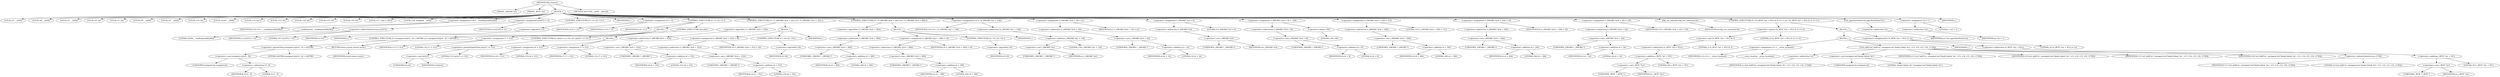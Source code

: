 digraph tftp_connect {  
"1000117" [label = "(METHOD,tftp_connect)" ]
"1000118" [label = "(PARAM,_QWORD *a1)" ]
"1000119" [label = "(PARAM,_BYTE *a2)" ]
"1000120" [label = "(BLOCK,,)" ]
"1000121" [label = "(LOCAL,v3: __int64)" ]
"1000122" [label = "(LOCAL,v4: __int64)" ]
"1000123" [label = "(LOCAL,v5: __int64)" ]
"1000124" [label = "(LOCAL,v6: int)" ]
"1000125" [label = "(LOCAL,v7: int)" ]
"1000126" [label = "(LOCAL,v8: __int64)" ]
"1000127" [label = "(LOCAL,v9: __int64)" ]
"1000128" [label = "(LOCAL,v10: int)" ]
"1000129" [label = "(LOCAL,result: __int64)" ]
"1000130" [label = "(LOCAL,v12: int *)" ]
"1000131" [label = "(LOCAL,v13: int)" ]
"1000132" [label = "(LOCAL,v14: int)" ]
"1000133" [label = "(LOCAL,v15: int)" ]
"1000134" [label = "(LOCAL,v16: int)" ]
"1000135" [label = "(LOCAL,v17: char [ 136 ])" ]
"1000136" [label = "(LOCAL,v18: unsigned __int64)" ]
"1000137" [label = "(<operator>.assignment,v18 = __readfsqword(0x28u))" ]
"1000138" [label = "(IDENTIFIER,v18,v18 = __readfsqword(0x28u))" ]
"1000139" [label = "(__readfsqword,__readfsqword(0x28u))" ]
"1000140" [label = "(LITERAL,0x28u,__readfsqword(0x28u))" ]
"1000141" [label = "(<operator>.assignment,a1[167] = v3)" ]
"1000142" [label = "(<operator>.indirectIndexAccess,a1[167])" ]
"1000143" [label = "(IDENTIFIER,a1,a1[167] = v3)" ]
"1000144" [label = "(LITERAL,167,a1[167] = v3)" ]
"1000145" [label = "(IDENTIFIER,v3,a1[167] = v3)" ]
"1000146" [label = "(CONTROL_STRUCTURE,if ( !v3 ),if ( !v3 ))" ]
"1000147" [label = "(<operator>.logicalNot,!v3)" ]
"1000148" [label = "(IDENTIFIER,v3,!v3)" ]
"1000149" [label = "(IDENTIFIER,L,)" ]
"1000150" [label = "(<operator>.assignment,v4 = v3)" ]
"1000151" [label = "(IDENTIFIER,v4,v4 = v3)" ]
"1000152" [label = "(IDENTIFIER,v3,v4 = v3)" ]
"1000153" [label = "(CONTROL_STRUCTURE,if ( v5 ),if ( v5 ))" ]
"1000154" [label = "(IDENTIFIER,v5,if ( v5 ))" ]
"1000155" [label = "(BLOCK,,)" ]
"1000156" [label = "(IDENTIFIER,L,)" ]
"1000157" [label = "(CONTROL_STRUCTURE,if ( (unsigned int)(v5 - 8) > 0xFFB0 ),if ( (unsigned int)(v5 - 8) > 0xFFB0 ))" ]
"1000158" [label = "(<operator>.greaterThan,(unsigned int)(v5 - 8) > 0xFFB0)" ]
"1000159" [label = "(<operator>.cast,(unsigned int)(v5 - 8))" ]
"1000160" [label = "(UNKNOWN,unsigned int,unsigned int)" ]
"1000161" [label = "(<operator>.subtraction,v5 - 8)" ]
"1000162" [label = "(IDENTIFIER,v5,v5 - 8)" ]
"1000163" [label = "(LITERAL,8,v5 - 8)" ]
"1000164" [label = "(LITERAL,0xFFB0,(unsigned int)(v5 - 8) > 0xFFB0)" ]
"1000165" [label = "(RETURN,return result;,return result;)" ]
"1000166" [label = "(IDENTIFIER,result,return result;)" ]
"1000167" [label = "(<operator>.assignment,v7 = 512)" ]
"1000168" [label = "(IDENTIFIER,v7,v7 = 512)" ]
"1000169" [label = "(LITERAL,512,v7 = 512)" ]
"1000170" [label = "(CONTROL_STRUCTURE,if ( (int)v5 >= 512 ),if ( (int)v5 >= 512 ))" ]
"1000171" [label = "(<operator>.greaterEqualsThan,(int)v5 >= 512)" ]
"1000172" [label = "(<operator>.cast,(int)v5)" ]
"1000173" [label = "(UNKNOWN,int,int)" ]
"1000174" [label = "(IDENTIFIER,v5,(int)v5)" ]
"1000175" [label = "(LITERAL,512,(int)v5 >= 512)" ]
"1000176" [label = "(CONTROL_STRUCTURE,else,else)" ]
"1000177" [label = "(BLOCK,,)" ]
"1000178" [label = "(<operator>.assignment,v6 = 512)" ]
"1000179" [label = "(IDENTIFIER,v6,v6 = 512)" ]
"1000180" [label = "(LITERAL,512,v6 = 512)" ]
"1000181" [label = "(<operator>.assignment,v7 = 512)" ]
"1000182" [label = "(IDENTIFIER,v7,v7 = 512)" ]
"1000183" [label = "(LITERAL,512,v7 = 512)" ]
"1000184" [label = "(CONTROL_STRUCTURE,if ( !*(_QWORD *)(v4 + 352) ),if ( !*(_QWORD *)(v4 + 352) ))" ]
"1000185" [label = "(<operator>.logicalNot,!*(_QWORD *)(v4 + 352))" ]
"1000186" [label = "(<operator>.indirection,*(_QWORD *)(v4 + 352))" ]
"1000187" [label = "(<operator>.cast,(_QWORD *)(v4 + 352))" ]
"1000188" [label = "(UNKNOWN,_QWORD *,_QWORD *)" ]
"1000189" [label = "(<operator>.addition,v4 + 352)" ]
"1000190" [label = "(IDENTIFIER,v4,v4 + 352)" ]
"1000191" [label = "(LITERAL,352,v4 + 352)" ]
"1000192" [label = "(BLOCK,,)" ]
"1000193" [label = "(<operator>.assignment,*(_QWORD *)(v4 + 352) = v8)" ]
"1000194" [label = "(<operator>.indirection,*(_QWORD *)(v4 + 352))" ]
"1000195" [label = "(<operator>.cast,(_QWORD *)(v4 + 352))" ]
"1000196" [label = "(UNKNOWN,_QWORD *,_QWORD *)" ]
"1000197" [label = "(<operator>.addition,v4 + 352)" ]
"1000198" [label = "(IDENTIFIER,v4,v4 + 352)" ]
"1000199" [label = "(LITERAL,352,v4 + 352)" ]
"1000200" [label = "(IDENTIFIER,v8,*(_QWORD *)(v4 + 352) = v8)" ]
"1000201" [label = "(CONTROL_STRUCTURE,if ( !v8 ),if ( !v8 ))" ]
"1000202" [label = "(<operator>.logicalNot,!v8)" ]
"1000203" [label = "(IDENTIFIER,v8,!v8)" ]
"1000204" [label = "(IDENTIFIER,L,)" ]
"1000205" [label = "(CONTROL_STRUCTURE,if ( !*(_QWORD *)(v4 + 360) ),if ( !*(_QWORD *)(v4 + 360) ))" ]
"1000206" [label = "(<operator>.logicalNot,!*(_QWORD *)(v4 + 360))" ]
"1000207" [label = "(<operator>.indirection,*(_QWORD *)(v4 + 360))" ]
"1000208" [label = "(<operator>.cast,(_QWORD *)(v4 + 360))" ]
"1000209" [label = "(UNKNOWN,_QWORD *,_QWORD *)" ]
"1000210" [label = "(<operator>.addition,v4 + 360)" ]
"1000211" [label = "(IDENTIFIER,v4,v4 + 360)" ]
"1000212" [label = "(LITERAL,360,v4 + 360)" ]
"1000213" [label = "(BLOCK,,)" ]
"1000214" [label = "(<operator>.assignment,*(_QWORD *)(v4 + 360) = v9)" ]
"1000215" [label = "(<operator>.indirection,*(_QWORD *)(v4 + 360))" ]
"1000216" [label = "(<operator>.cast,(_QWORD *)(v4 + 360))" ]
"1000217" [label = "(UNKNOWN,_QWORD *,_QWORD *)" ]
"1000218" [label = "(<operator>.addition,v4 + 360)" ]
"1000219" [label = "(IDENTIFIER,v4,v4 + 360)" ]
"1000220" [label = "(LITERAL,360,v4 + 360)" ]
"1000221" [label = "(IDENTIFIER,v9,*(_QWORD *)(v4 + 360) = v9)" ]
"1000222" [label = "(CONTROL_STRUCTURE,if ( !v9 ),if ( !v9 ))" ]
"1000223" [label = "(<operator>.logicalNot,!v9)" ]
"1000224" [label = "(IDENTIFIER,v9,!v9)" ]
"1000225" [label = "(IDENTIFIER,L,)" ]
"1000226" [label = "(<operator>.assignment,v10 = *((_DWORD *)a1 + 156))" ]
"1000227" [label = "(IDENTIFIER,v10,v10 = *((_DWORD *)a1 + 156))" ]
"1000228" [label = "(<operator>.indirection,*((_DWORD *)a1 + 156))" ]
"1000229" [label = "(<operator>.addition,(_DWORD *)a1 + 156)" ]
"1000230" [label = "(<operator>.cast,(_DWORD *)a1)" ]
"1000231" [label = "(UNKNOWN,_DWORD *,_DWORD *)" ]
"1000232" [label = "(IDENTIFIER,a1,(_DWORD *)a1)" ]
"1000233" [label = "(LITERAL,156,(_DWORD *)a1 + 156)" ]
"1000234" [label = "(<operator>.assignment,*(_QWORD *)(v4 + 16) = a1)" ]
"1000235" [label = "(<operator>.indirection,*(_QWORD *)(v4 + 16))" ]
"1000236" [label = "(<operator>.cast,(_QWORD *)(v4 + 16))" ]
"1000237" [label = "(UNKNOWN,_QWORD *,_QWORD *)" ]
"1000238" [label = "(<operator>.addition,v4 + 16)" ]
"1000239" [label = "(IDENTIFIER,v4,v4 + 16)" ]
"1000240" [label = "(LITERAL,16,v4 + 16)" ]
"1000241" [label = "(IDENTIFIER,a1,*(_QWORD *)(v4 + 16) = a1)" ]
"1000242" [label = "(<operator>.assignment,*(_DWORD *)v4 = 0)" ]
"1000243" [label = "(<operator>.indirection,*(_DWORD *)v4)" ]
"1000244" [label = "(<operator>.cast,(_DWORD *)v4)" ]
"1000245" [label = "(UNKNOWN,_DWORD *,_DWORD *)" ]
"1000246" [label = "(IDENTIFIER,v4,(_DWORD *)v4)" ]
"1000247" [label = "(LITERAL,0,*(_DWORD *)v4 = 0)" ]
"1000248" [label = "(<operator>.assignment,*(_DWORD *)(v4 + 8) = -100)" ]
"1000249" [label = "(<operator>.indirection,*(_DWORD *)(v4 + 8))" ]
"1000250" [label = "(<operator>.cast,(_DWORD *)(v4 + 8))" ]
"1000251" [label = "(UNKNOWN,_DWORD *,_DWORD *)" ]
"1000252" [label = "(<operator>.addition,v4 + 8)" ]
"1000253" [label = "(IDENTIFIER,v4,v4 + 8)" ]
"1000254" [label = "(LITERAL,8,v4 + 8)" ]
"1000255" [label = "(<operator>.minus,-100)" ]
"1000256" [label = "(LITERAL,100,-100)" ]
"1000257" [label = "(<operator>.assignment,*(_DWORD *)(v4 + 340) = 512)" ]
"1000258" [label = "(<operator>.indirection,*(_DWORD *)(v4 + 340))" ]
"1000259" [label = "(<operator>.cast,(_DWORD *)(v4 + 340))" ]
"1000260" [label = "(UNKNOWN,_DWORD *,_DWORD *)" ]
"1000261" [label = "(<operator>.addition,v4 + 340)" ]
"1000262" [label = "(IDENTIFIER,v4,v4 + 340)" ]
"1000263" [label = "(LITERAL,340,v4 + 340)" ]
"1000264" [label = "(LITERAL,512,*(_DWORD *)(v4 + 340) = 512)" ]
"1000265" [label = "(<operator>.assignment,*(_DWORD *)(v4 + 344) = v6)" ]
"1000266" [label = "(<operator>.indirection,*(_DWORD *)(v4 + 344))" ]
"1000267" [label = "(<operator>.cast,(_DWORD *)(v4 + 344))" ]
"1000268" [label = "(UNKNOWN,_DWORD *,_DWORD *)" ]
"1000269" [label = "(<operator>.addition,v4 + 344)" ]
"1000270" [label = "(IDENTIFIER,v4,v4 + 344)" ]
"1000271" [label = "(LITERAL,344,v4 + 344)" ]
"1000272" [label = "(IDENTIFIER,v6,*(_DWORD *)(v4 + 344) = v6)" ]
"1000273" [label = "(<operator>.assignment,*(_DWORD *)(v4 + 24) = v10)" ]
"1000274" [label = "(<operator>.indirection,*(_DWORD *)(v4 + 24))" ]
"1000275" [label = "(<operator>.cast,(_DWORD *)(v4 + 24))" ]
"1000276" [label = "(UNKNOWN,_DWORD *,_DWORD *)" ]
"1000277" [label = "(<operator>.addition,v4 + 24)" ]
"1000278" [label = "(IDENTIFIER,v4,v4 + 24)" ]
"1000279" [label = "(LITERAL,24,v4 + 24)" ]
"1000280" [label = "(IDENTIFIER,v10,*(_DWORD *)(v4 + 24) = v10)" ]
"1000281" [label = "(tftp_set_timeouts,tftp_set_timeouts(v4))" ]
"1000282" [label = "(IDENTIFIER,v4,tftp_set_timeouts(v4))" ]
"1000283" [label = "(CONTROL_STRUCTURE,if ( (*((_BYTE *)a1 + 951) & 2) == 0 ),if ( (*((_BYTE *)a1 + 951) & 2) == 0 ))" ]
"1000284" [label = "(<operator>.equals,(*((_BYTE *)a1 + 951) & 2) == 0)" ]
"1000285" [label = "(<operator>.and,*((_BYTE *)a1 + 951) & 2)" ]
"1000286" [label = "(<operator>.indirection,*((_BYTE *)a1 + 951))" ]
"1000287" [label = "(<operator>.addition,(_BYTE *)a1 + 951)" ]
"1000288" [label = "(<operator>.cast,(_BYTE *)a1)" ]
"1000289" [label = "(UNKNOWN,_BYTE *,_BYTE *)" ]
"1000290" [label = "(IDENTIFIER,a1,(_BYTE *)a1)" ]
"1000291" [label = "(LITERAL,951,(_BYTE *)a1 + 951)" ]
"1000292" [label = "(LITERAL,2,*((_BYTE *)a1 + 951) & 2)" ]
"1000293" [label = "(LITERAL,0,(*((_BYTE *)a1 + 951) & 2) == 0)" ]
"1000294" [label = "(BLOCK,,)" ]
"1000295" [label = "(BLOCK,,)" ]
"1000296" [label = "(<operator>.assignment,v12 = __errno_location())" ]
"1000297" [label = "(IDENTIFIER,v12,v12 = __errno_location())" ]
"1000298" [label = "(__errno_location,__errno_location())" ]
"1000299" [label = "(Curl_failf,Curl_failf(*a1, (unsigned int)\"bind() failed; %s\", v13, v14, v15, v16, v17[0]))" ]
"1000300" [label = "(<operator>.indirection,*a1)" ]
"1000301" [label = "(IDENTIFIER,a1,Curl_failf(*a1, (unsigned int)\"bind() failed; %s\", v13, v14, v15, v16, v17[0]))" ]
"1000302" [label = "(<operator>.cast,(unsigned int)\"bind() failed; %s\")" ]
"1000303" [label = "(UNKNOWN,unsigned int,unsigned int)" ]
"1000304" [label = "(LITERAL,\"bind() failed; %s\",(unsigned int)\"bind() failed; %s\")" ]
"1000305" [label = "(IDENTIFIER,v13,Curl_failf(*a1, (unsigned int)\"bind() failed; %s\", v13, v14, v15, v16, v17[0]))" ]
"1000306" [label = "(IDENTIFIER,v14,Curl_failf(*a1, (unsigned int)\"bind() failed; %s\", v13, v14, v15, v16, v17[0]))" ]
"1000307" [label = "(IDENTIFIER,v15,Curl_failf(*a1, (unsigned int)\"bind() failed; %s\", v13, v14, v15, v16, v17[0]))" ]
"1000308" [label = "(IDENTIFIER,v16,Curl_failf(*a1, (unsigned int)\"bind() failed; %s\", v13, v14, v15, v16, v17[0]))" ]
"1000309" [label = "(<operator>.indirectIndexAccess,v17[0])" ]
"1000310" [label = "(IDENTIFIER,v17,Curl_failf(*a1, (unsigned int)\"bind() failed; %s\", v13, v14, v15, v16, v17[0]))" ]
"1000311" [label = "(LITERAL,0,Curl_failf(*a1, (unsigned int)\"bind() failed; %s\", v13, v14, v15, v16, v17[0]))" ]
"1000312" [label = "(IDENTIFIER,L,)" ]
"1000313" [label = "(<operators>.assignmentOr,*((_BYTE *)a1 + 951) |= 2u)" ]
"1000314" [label = "(<operator>.indirection,*((_BYTE *)a1 + 951))" ]
"1000315" [label = "(<operator>.addition,(_BYTE *)a1 + 951)" ]
"1000316" [label = "(<operator>.cast,(_BYTE *)a1)" ]
"1000317" [label = "(UNKNOWN,_BYTE *,_BYTE *)" ]
"1000318" [label = "(IDENTIFIER,a1,(_BYTE *)a1)" ]
"1000319" [label = "(LITERAL,951,(_BYTE *)a1 + 951)" ]
"1000320" [label = "(LITERAL,2u,*((_BYTE *)a1 + 951) |= 2u)" ]
"1000321" [label = "(Curl_pgrsStartNow,Curl_pgrsStartNow(*a1))" ]
"1000322" [label = "(<operator>.indirection,*a1)" ]
"1000323" [label = "(IDENTIFIER,a1,Curl_pgrsStartNow(*a1))" ]
"1000324" [label = "(<operator>.assignment,*a2 = 1)" ]
"1000325" [label = "(<operator>.indirection,*a2)" ]
"1000326" [label = "(IDENTIFIER,a2,*a2 = 1)" ]
"1000327" [label = "(LITERAL,1,*a2 = 1)" ]
"1000328" [label = "(IDENTIFIER,L,)" ]
"1000329" [label = "(METHOD_RETURN,__int64 __fastcall)" ]
  "1000117" -> "1000118" 
  "1000117" -> "1000119" 
  "1000117" -> "1000120" 
  "1000117" -> "1000329" 
  "1000120" -> "1000121" 
  "1000120" -> "1000122" 
  "1000120" -> "1000123" 
  "1000120" -> "1000124" 
  "1000120" -> "1000125" 
  "1000120" -> "1000126" 
  "1000120" -> "1000127" 
  "1000120" -> "1000128" 
  "1000120" -> "1000129" 
  "1000120" -> "1000130" 
  "1000120" -> "1000131" 
  "1000120" -> "1000132" 
  "1000120" -> "1000133" 
  "1000120" -> "1000134" 
  "1000120" -> "1000135" 
  "1000120" -> "1000136" 
  "1000120" -> "1000137" 
  "1000120" -> "1000141" 
  "1000120" -> "1000146" 
  "1000120" -> "1000149" 
  "1000120" -> "1000150" 
  "1000120" -> "1000153" 
  "1000120" -> "1000184" 
  "1000120" -> "1000205" 
  "1000120" -> "1000226" 
  "1000120" -> "1000234" 
  "1000120" -> "1000242" 
  "1000120" -> "1000248" 
  "1000120" -> "1000257" 
  "1000120" -> "1000265" 
  "1000120" -> "1000273" 
  "1000120" -> "1000281" 
  "1000120" -> "1000283" 
  "1000120" -> "1000321" 
  "1000120" -> "1000324" 
  "1000120" -> "1000328" 
  "1000137" -> "1000138" 
  "1000137" -> "1000139" 
  "1000139" -> "1000140" 
  "1000141" -> "1000142" 
  "1000141" -> "1000145" 
  "1000142" -> "1000143" 
  "1000142" -> "1000144" 
  "1000146" -> "1000147" 
  "1000147" -> "1000148" 
  "1000150" -> "1000151" 
  "1000150" -> "1000152" 
  "1000153" -> "1000154" 
  "1000153" -> "1000155" 
  "1000153" -> "1000176" 
  "1000155" -> "1000156" 
  "1000155" -> "1000157" 
  "1000155" -> "1000167" 
  "1000155" -> "1000170" 
  "1000157" -> "1000158" 
  "1000157" -> "1000165" 
  "1000158" -> "1000159" 
  "1000158" -> "1000164" 
  "1000159" -> "1000160" 
  "1000159" -> "1000161" 
  "1000161" -> "1000162" 
  "1000161" -> "1000163" 
  "1000165" -> "1000166" 
  "1000167" -> "1000168" 
  "1000167" -> "1000169" 
  "1000170" -> "1000171" 
  "1000171" -> "1000172" 
  "1000171" -> "1000175" 
  "1000172" -> "1000173" 
  "1000172" -> "1000174" 
  "1000176" -> "1000177" 
  "1000177" -> "1000178" 
  "1000177" -> "1000181" 
  "1000178" -> "1000179" 
  "1000178" -> "1000180" 
  "1000181" -> "1000182" 
  "1000181" -> "1000183" 
  "1000184" -> "1000185" 
  "1000184" -> "1000192" 
  "1000185" -> "1000186" 
  "1000186" -> "1000187" 
  "1000187" -> "1000188" 
  "1000187" -> "1000189" 
  "1000189" -> "1000190" 
  "1000189" -> "1000191" 
  "1000192" -> "1000193" 
  "1000192" -> "1000201" 
  "1000192" -> "1000204" 
  "1000193" -> "1000194" 
  "1000193" -> "1000200" 
  "1000194" -> "1000195" 
  "1000195" -> "1000196" 
  "1000195" -> "1000197" 
  "1000197" -> "1000198" 
  "1000197" -> "1000199" 
  "1000201" -> "1000202" 
  "1000202" -> "1000203" 
  "1000205" -> "1000206" 
  "1000205" -> "1000213" 
  "1000206" -> "1000207" 
  "1000207" -> "1000208" 
  "1000208" -> "1000209" 
  "1000208" -> "1000210" 
  "1000210" -> "1000211" 
  "1000210" -> "1000212" 
  "1000213" -> "1000214" 
  "1000213" -> "1000222" 
  "1000213" -> "1000225" 
  "1000214" -> "1000215" 
  "1000214" -> "1000221" 
  "1000215" -> "1000216" 
  "1000216" -> "1000217" 
  "1000216" -> "1000218" 
  "1000218" -> "1000219" 
  "1000218" -> "1000220" 
  "1000222" -> "1000223" 
  "1000223" -> "1000224" 
  "1000226" -> "1000227" 
  "1000226" -> "1000228" 
  "1000228" -> "1000229" 
  "1000229" -> "1000230" 
  "1000229" -> "1000233" 
  "1000230" -> "1000231" 
  "1000230" -> "1000232" 
  "1000234" -> "1000235" 
  "1000234" -> "1000241" 
  "1000235" -> "1000236" 
  "1000236" -> "1000237" 
  "1000236" -> "1000238" 
  "1000238" -> "1000239" 
  "1000238" -> "1000240" 
  "1000242" -> "1000243" 
  "1000242" -> "1000247" 
  "1000243" -> "1000244" 
  "1000244" -> "1000245" 
  "1000244" -> "1000246" 
  "1000248" -> "1000249" 
  "1000248" -> "1000255" 
  "1000249" -> "1000250" 
  "1000250" -> "1000251" 
  "1000250" -> "1000252" 
  "1000252" -> "1000253" 
  "1000252" -> "1000254" 
  "1000255" -> "1000256" 
  "1000257" -> "1000258" 
  "1000257" -> "1000264" 
  "1000258" -> "1000259" 
  "1000259" -> "1000260" 
  "1000259" -> "1000261" 
  "1000261" -> "1000262" 
  "1000261" -> "1000263" 
  "1000265" -> "1000266" 
  "1000265" -> "1000272" 
  "1000266" -> "1000267" 
  "1000267" -> "1000268" 
  "1000267" -> "1000269" 
  "1000269" -> "1000270" 
  "1000269" -> "1000271" 
  "1000273" -> "1000274" 
  "1000273" -> "1000280" 
  "1000274" -> "1000275" 
  "1000275" -> "1000276" 
  "1000275" -> "1000277" 
  "1000277" -> "1000278" 
  "1000277" -> "1000279" 
  "1000281" -> "1000282" 
  "1000283" -> "1000284" 
  "1000283" -> "1000294" 
  "1000284" -> "1000285" 
  "1000284" -> "1000293" 
  "1000285" -> "1000286" 
  "1000285" -> "1000292" 
  "1000286" -> "1000287" 
  "1000287" -> "1000288" 
  "1000287" -> "1000291" 
  "1000288" -> "1000289" 
  "1000288" -> "1000290" 
  "1000294" -> "1000295" 
  "1000294" -> "1000313" 
  "1000295" -> "1000296" 
  "1000295" -> "1000299" 
  "1000295" -> "1000312" 
  "1000296" -> "1000297" 
  "1000296" -> "1000298" 
  "1000299" -> "1000300" 
  "1000299" -> "1000302" 
  "1000299" -> "1000305" 
  "1000299" -> "1000306" 
  "1000299" -> "1000307" 
  "1000299" -> "1000308" 
  "1000299" -> "1000309" 
  "1000300" -> "1000301" 
  "1000302" -> "1000303" 
  "1000302" -> "1000304" 
  "1000309" -> "1000310" 
  "1000309" -> "1000311" 
  "1000313" -> "1000314" 
  "1000313" -> "1000320" 
  "1000314" -> "1000315" 
  "1000315" -> "1000316" 
  "1000315" -> "1000319" 
  "1000316" -> "1000317" 
  "1000316" -> "1000318" 
  "1000321" -> "1000322" 
  "1000322" -> "1000323" 
  "1000324" -> "1000325" 
  "1000324" -> "1000327" 
  "1000325" -> "1000326" 
}
